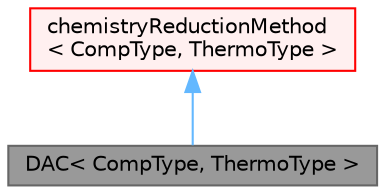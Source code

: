 digraph "DAC&lt; CompType, ThermoType &gt;"
{
 // LATEX_PDF_SIZE
  bgcolor="transparent";
  edge [fontname=Helvetica,fontsize=10,labelfontname=Helvetica,labelfontsize=10];
  node [fontname=Helvetica,fontsize=10,shape=box,height=0.2,width=0.4];
  Node1 [id="Node000001",label="DAC\< CompType, ThermoType \>",height=0.2,width=0.4,color="gray40", fillcolor="grey60", style="filled", fontcolor="black",tooltip="The Dynamic Adaptive Chemistry (DAC) method [1] simplifies the chemistry using the matrix rAB defined..."];
  Node2 -> Node1 [id="edge1_Node000001_Node000002",dir="back",color="steelblue1",style="solid",tooltip=" "];
  Node2 [id="Node000002",label="chemistryReductionMethod\l\< CompType, ThermoType \>",height=0.2,width=0.4,color="red", fillcolor="#FFF0F0", style="filled",URL="$classFoam_1_1chemistryReductionMethod.html",tooltip="An abstract class for methods of chemical mechanism reduction."];
}
